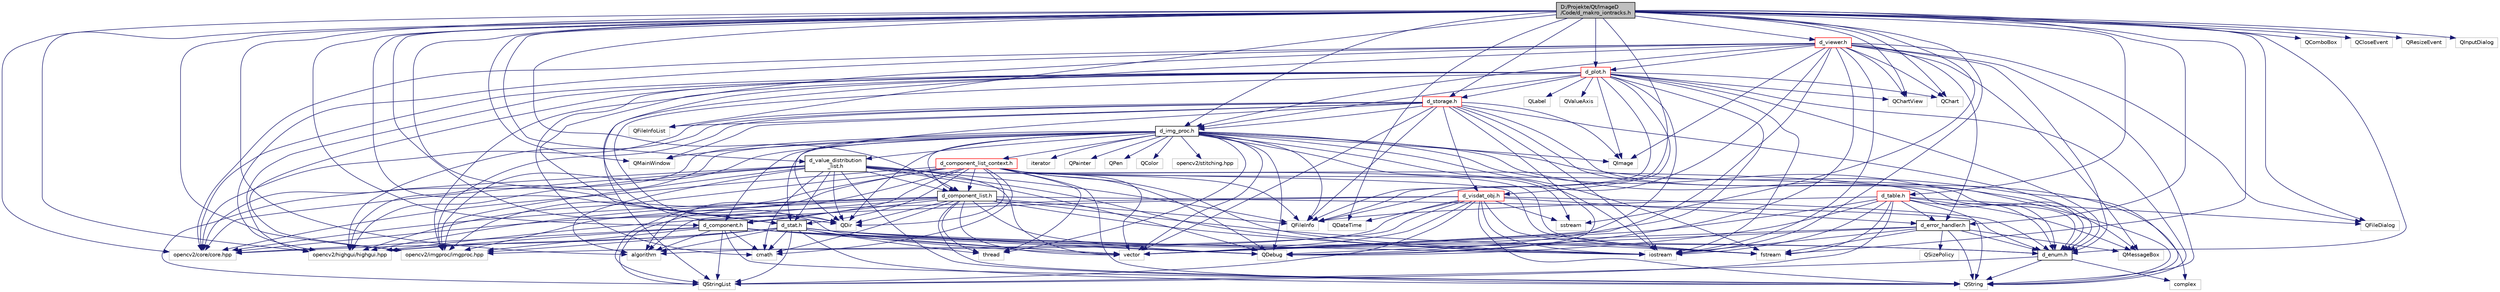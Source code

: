 digraph "D:/Projekte/Qt/ImageD/Code/d_makro_iontracks.h"
{
 // LATEX_PDF_SIZE
  edge [fontname="Helvetica",fontsize="10",labelfontname="Helvetica",labelfontsize="10"];
  node [fontname="Helvetica",fontsize="10",shape=record];
  Node1 [label="D:/Projekte/Qt/ImageD\l/Code/d_makro_iontracks.h",height=0.2,width=0.4,color="black", fillcolor="grey75", style="filled", fontcolor="black",tooltip=" "];
  Node1 -> Node2 [color="midnightblue",fontsize="10",style="solid",fontname="Helvetica"];
  Node2 [label="d_enum.h",height=0.2,width=0.4,color="black", fillcolor="white", style="filled",URL="$d__enum_8h.html",tooltip=" "];
  Node2 -> Node3 [color="midnightblue",fontsize="10",style="solid",fontname="Helvetica"];
  Node3 [label="QStringList",height=0.2,width=0.4,color="grey75", fillcolor="white", style="filled",tooltip=" "];
  Node2 -> Node4 [color="midnightblue",fontsize="10",style="solid",fontname="Helvetica"];
  Node4 [label="QString",height=0.2,width=0.4,color="grey75", fillcolor="white", style="filled",tooltip=" "];
  Node2 -> Node5 [color="midnightblue",fontsize="10",style="solid",fontname="Helvetica"];
  Node5 [label="complex",height=0.2,width=0.4,color="grey75", fillcolor="white", style="filled",tooltip=" "];
  Node1 -> Node6 [color="midnightblue",fontsize="10",style="solid",fontname="Helvetica"];
  Node6 [label="d_error_handler.h",height=0.2,width=0.4,color="black", fillcolor="white", style="filled",URL="$d__error__handler_8h.html",tooltip=" "];
  Node6 -> Node2 [color="midnightblue",fontsize="10",style="solid",fontname="Helvetica"];
  Node6 -> Node7 [color="midnightblue",fontsize="10",style="solid",fontname="Helvetica"];
  Node7 [label="iostream",height=0.2,width=0.4,color="grey75", fillcolor="white", style="filled",tooltip=" "];
  Node6 -> Node8 [color="midnightblue",fontsize="10",style="solid",fontname="Helvetica"];
  Node8 [label="vector",height=0.2,width=0.4,color="grey75", fillcolor="white", style="filled",tooltip=" "];
  Node6 -> Node9 [color="midnightblue",fontsize="10",style="solid",fontname="Helvetica"];
  Node9 [label="fstream",height=0.2,width=0.4,color="grey75", fillcolor="white", style="filled",tooltip=" "];
  Node6 -> Node4 [color="midnightblue",fontsize="10",style="solid",fontname="Helvetica"];
  Node6 -> Node10 [color="midnightblue",fontsize="10",style="solid",fontname="Helvetica"];
  Node10 [label="QDebug",height=0.2,width=0.4,color="grey75", fillcolor="white", style="filled",tooltip=" "];
  Node6 -> Node11 [color="midnightblue",fontsize="10",style="solid",fontname="Helvetica"];
  Node11 [label="QMessageBox",height=0.2,width=0.4,color="grey75", fillcolor="white", style="filled",tooltip=" "];
  Node6 -> Node12 [color="midnightblue",fontsize="10",style="solid",fontname="Helvetica"];
  Node12 [label="QSizePolicy",height=0.2,width=0.4,color="grey75", fillcolor="white", style="filled",tooltip=" "];
  Node1 -> Node13 [color="midnightblue",fontsize="10",style="solid",fontname="Helvetica"];
  Node13 [label="d_img_proc.h",height=0.2,width=0.4,color="black", fillcolor="white", style="filled",URL="$d__img__proc_8h.html",tooltip=" "];
  Node13 -> Node2 [color="midnightblue",fontsize="10",style="solid",fontname="Helvetica"];
  Node13 -> Node14 [color="midnightblue",fontsize="10",style="solid",fontname="Helvetica"];
  Node14 [label="d_stat.h",height=0.2,width=0.4,color="black", fillcolor="white", style="filled",URL="$d__stat_8h.html",tooltip=" "];
  Node14 -> Node2 [color="midnightblue",fontsize="10",style="solid",fontname="Helvetica"];
  Node14 -> Node7 [color="midnightblue",fontsize="10",style="solid",fontname="Helvetica"];
  Node14 -> Node8 [color="midnightblue",fontsize="10",style="solid",fontname="Helvetica"];
  Node14 -> Node15 [color="midnightblue",fontsize="10",style="solid",fontname="Helvetica"];
  Node15 [label="algorithm",height=0.2,width=0.4,color="grey75", fillcolor="white", style="filled",tooltip=" "];
  Node14 -> Node16 [color="midnightblue",fontsize="10",style="solid",fontname="Helvetica"];
  Node16 [label="cmath",height=0.2,width=0.4,color="grey75", fillcolor="white", style="filled",tooltip=" "];
  Node14 -> Node17 [color="midnightblue",fontsize="10",style="solid",fontname="Helvetica"];
  Node17 [label="thread",height=0.2,width=0.4,color="grey75", fillcolor="white", style="filled",tooltip=" "];
  Node14 -> Node4 [color="midnightblue",fontsize="10",style="solid",fontname="Helvetica"];
  Node14 -> Node10 [color="midnightblue",fontsize="10",style="solid",fontname="Helvetica"];
  Node14 -> Node3 [color="midnightblue",fontsize="10",style="solid",fontname="Helvetica"];
  Node14 -> Node18 [color="midnightblue",fontsize="10",style="solid",fontname="Helvetica"];
  Node18 [label="opencv2/core/core.hpp",height=0.2,width=0.4,color="grey75", fillcolor="white", style="filled",tooltip=" "];
  Node14 -> Node19 [color="midnightblue",fontsize="10",style="solid",fontname="Helvetica"];
  Node19 [label="opencv2/highgui/highgui.hpp",height=0.2,width=0.4,color="grey75", fillcolor="white", style="filled",tooltip=" "];
  Node14 -> Node20 [color="midnightblue",fontsize="10",style="solid",fontname="Helvetica"];
  Node20 [label="opencv2/imgproc/imgproc.hpp",height=0.2,width=0.4,color="grey75", fillcolor="white", style="filled",tooltip=" "];
  Node13 -> Node21 [color="midnightblue",fontsize="10",style="solid",fontname="Helvetica"];
  Node21 [label="d_component.h",height=0.2,width=0.4,color="black", fillcolor="white", style="filled",URL="$d__component_8h.html",tooltip=" "];
  Node21 -> Node2 [color="midnightblue",fontsize="10",style="solid",fontname="Helvetica"];
  Node21 -> Node7 [color="midnightblue",fontsize="10",style="solid",fontname="Helvetica"];
  Node21 -> Node8 [color="midnightblue",fontsize="10",style="solid",fontname="Helvetica"];
  Node21 -> Node15 [color="midnightblue",fontsize="10",style="solid",fontname="Helvetica"];
  Node21 -> Node16 [color="midnightblue",fontsize="10",style="solid",fontname="Helvetica"];
  Node21 -> Node4 [color="midnightblue",fontsize="10",style="solid",fontname="Helvetica"];
  Node21 -> Node10 [color="midnightblue",fontsize="10",style="solid",fontname="Helvetica"];
  Node21 -> Node3 [color="midnightblue",fontsize="10",style="solid",fontname="Helvetica"];
  Node21 -> Node18 [color="midnightblue",fontsize="10",style="solid",fontname="Helvetica"];
  Node21 -> Node19 [color="midnightblue",fontsize="10",style="solid",fontname="Helvetica"];
  Node21 -> Node20 [color="midnightblue",fontsize="10",style="solid",fontname="Helvetica"];
  Node13 -> Node22 [color="midnightblue",fontsize="10",style="solid",fontname="Helvetica"];
  Node22 [label="d_component_list.h",height=0.2,width=0.4,color="black", fillcolor="white", style="filled",URL="$d__component__list_8h.html",tooltip=" "];
  Node22 -> Node2 [color="midnightblue",fontsize="10",style="solid",fontname="Helvetica"];
  Node22 -> Node21 [color="midnightblue",fontsize="10",style="solid",fontname="Helvetica"];
  Node22 -> Node7 [color="midnightblue",fontsize="10",style="solid",fontname="Helvetica"];
  Node22 -> Node8 [color="midnightblue",fontsize="10",style="solid",fontname="Helvetica"];
  Node22 -> Node15 [color="midnightblue",fontsize="10",style="solid",fontname="Helvetica"];
  Node22 -> Node16 [color="midnightblue",fontsize="10",style="solid",fontname="Helvetica"];
  Node22 -> Node9 [color="midnightblue",fontsize="10",style="solid",fontname="Helvetica"];
  Node22 -> Node17 [color="midnightblue",fontsize="10",style="solid",fontname="Helvetica"];
  Node22 -> Node4 [color="midnightblue",fontsize="10",style="solid",fontname="Helvetica"];
  Node22 -> Node10 [color="midnightblue",fontsize="10",style="solid",fontname="Helvetica"];
  Node22 -> Node3 [color="midnightblue",fontsize="10",style="solid",fontname="Helvetica"];
  Node22 -> Node23 [color="midnightblue",fontsize="10",style="solid",fontname="Helvetica"];
  Node23 [label="QDir",height=0.2,width=0.4,color="grey75", fillcolor="white", style="filled",tooltip=" "];
  Node22 -> Node24 [color="midnightblue",fontsize="10",style="solid",fontname="Helvetica"];
  Node24 [label="QFileInfo",height=0.2,width=0.4,color="grey75", fillcolor="white", style="filled",tooltip=" "];
  Node22 -> Node18 [color="midnightblue",fontsize="10",style="solid",fontname="Helvetica"];
  Node22 -> Node19 [color="midnightblue",fontsize="10",style="solid",fontname="Helvetica"];
  Node22 -> Node20 [color="midnightblue",fontsize="10",style="solid",fontname="Helvetica"];
  Node13 -> Node25 [color="midnightblue",fontsize="10",style="solid",fontname="Helvetica"];
  Node25 [label="d_component_list_context.h",height=0.2,width=0.4,color="red", fillcolor="white", style="filled",URL="$d__component__list__context_8h.html",tooltip=" "];
  Node25 -> Node2 [color="midnightblue",fontsize="10",style="solid",fontname="Helvetica"];
  Node25 -> Node21 [color="midnightblue",fontsize="10",style="solid",fontname="Helvetica"];
  Node25 -> Node22 [color="midnightblue",fontsize="10",style="solid",fontname="Helvetica"];
  Node25 -> Node14 [color="midnightblue",fontsize="10",style="solid",fontname="Helvetica"];
  Node25 -> Node7 [color="midnightblue",fontsize="10",style="solid",fontname="Helvetica"];
  Node25 -> Node8 [color="midnightblue",fontsize="10",style="solid",fontname="Helvetica"];
  Node25 -> Node15 [color="midnightblue",fontsize="10",style="solid",fontname="Helvetica"];
  Node25 -> Node16 [color="midnightblue",fontsize="10",style="solid",fontname="Helvetica"];
  Node25 -> Node9 [color="midnightblue",fontsize="10",style="solid",fontname="Helvetica"];
  Node25 -> Node17 [color="midnightblue",fontsize="10",style="solid",fontname="Helvetica"];
  Node25 -> Node4 [color="midnightblue",fontsize="10",style="solid",fontname="Helvetica"];
  Node25 -> Node10 [color="midnightblue",fontsize="10",style="solid",fontname="Helvetica"];
  Node25 -> Node3 [color="midnightblue",fontsize="10",style="solid",fontname="Helvetica"];
  Node25 -> Node23 [color="midnightblue",fontsize="10",style="solid",fontname="Helvetica"];
  Node25 -> Node24 [color="midnightblue",fontsize="10",style="solid",fontname="Helvetica"];
  Node25 -> Node18 [color="midnightblue",fontsize="10",style="solid",fontname="Helvetica"];
  Node25 -> Node19 [color="midnightblue",fontsize="10",style="solid",fontname="Helvetica"];
  Node25 -> Node20 [color="midnightblue",fontsize="10",style="solid",fontname="Helvetica"];
  Node13 -> Node28 [color="midnightblue",fontsize="10",style="solid",fontname="Helvetica"];
  Node28 [label="d_value_distribution\l_list.h",height=0.2,width=0.4,color="black", fillcolor="white", style="filled",URL="$d__value__distribution__list_8h.html",tooltip=" "];
  Node28 -> Node2 [color="midnightblue",fontsize="10",style="solid",fontname="Helvetica"];
  Node28 -> Node22 [color="midnightblue",fontsize="10",style="solid",fontname="Helvetica"];
  Node28 -> Node14 [color="midnightblue",fontsize="10",style="solid",fontname="Helvetica"];
  Node28 -> Node7 [color="midnightblue",fontsize="10",style="solid",fontname="Helvetica"];
  Node28 -> Node8 [color="midnightblue",fontsize="10",style="solid",fontname="Helvetica"];
  Node28 -> Node15 [color="midnightblue",fontsize="10",style="solid",fontname="Helvetica"];
  Node28 -> Node16 [color="midnightblue",fontsize="10",style="solid",fontname="Helvetica"];
  Node28 -> Node9 [color="midnightblue",fontsize="10",style="solid",fontname="Helvetica"];
  Node28 -> Node4 [color="midnightblue",fontsize="10",style="solid",fontname="Helvetica"];
  Node28 -> Node10 [color="midnightblue",fontsize="10",style="solid",fontname="Helvetica"];
  Node28 -> Node3 [color="midnightblue",fontsize="10",style="solid",fontname="Helvetica"];
  Node28 -> Node23 [color="midnightblue",fontsize="10",style="solid",fontname="Helvetica"];
  Node28 -> Node24 [color="midnightblue",fontsize="10",style="solid",fontname="Helvetica"];
  Node28 -> Node18 [color="midnightblue",fontsize="10",style="solid",fontname="Helvetica"];
  Node28 -> Node19 [color="midnightblue",fontsize="10",style="solid",fontname="Helvetica"];
  Node28 -> Node20 [color="midnightblue",fontsize="10",style="solid",fontname="Helvetica"];
  Node13 -> Node7 [color="midnightblue",fontsize="10",style="solid",fontname="Helvetica"];
  Node13 -> Node8 [color="midnightblue",fontsize="10",style="solid",fontname="Helvetica"];
  Node13 -> Node9 [color="midnightblue",fontsize="10",style="solid",fontname="Helvetica"];
  Node13 -> Node29 [color="midnightblue",fontsize="10",style="solid",fontname="Helvetica"];
  Node29 [label="sstream",height=0.2,width=0.4,color="grey75", fillcolor="white", style="filled",tooltip=" "];
  Node13 -> Node30 [color="midnightblue",fontsize="10",style="solid",fontname="Helvetica"];
  Node30 [label="iterator",height=0.2,width=0.4,color="grey75", fillcolor="white", style="filled",tooltip=" "];
  Node13 -> Node17 [color="midnightblue",fontsize="10",style="solid",fontname="Helvetica"];
  Node13 -> Node5 [color="midnightblue",fontsize="10",style="solid",fontname="Helvetica"];
  Node13 -> Node31 [color="midnightblue",fontsize="10",style="solid",fontname="Helvetica"];
  Node31 [label="QMainWindow",height=0.2,width=0.4,color="grey75", fillcolor="white", style="filled",tooltip=" "];
  Node13 -> Node32 [color="midnightblue",fontsize="10",style="solid",fontname="Helvetica"];
  Node32 [label="QImage",height=0.2,width=0.4,color="grey75", fillcolor="white", style="filled",tooltip=" "];
  Node13 -> Node33 [color="midnightblue",fontsize="10",style="solid",fontname="Helvetica"];
  Node33 [label="QPainter",height=0.2,width=0.4,color="grey75", fillcolor="white", style="filled",tooltip=" "];
  Node13 -> Node34 [color="midnightblue",fontsize="10",style="solid",fontname="Helvetica"];
  Node34 [label="QPen",height=0.2,width=0.4,color="grey75", fillcolor="white", style="filled",tooltip=" "];
  Node13 -> Node35 [color="midnightblue",fontsize="10",style="solid",fontname="Helvetica"];
  Node35 [label="QColor",height=0.2,width=0.4,color="grey75", fillcolor="white", style="filled",tooltip=" "];
  Node13 -> Node24 [color="midnightblue",fontsize="10",style="solid",fontname="Helvetica"];
  Node13 -> Node23 [color="midnightblue",fontsize="10",style="solid",fontname="Helvetica"];
  Node13 -> Node4 [color="midnightblue",fontsize="10",style="solid",fontname="Helvetica"];
  Node13 -> Node10 [color="midnightblue",fontsize="10",style="solid",fontname="Helvetica"];
  Node13 -> Node18 [color="midnightblue",fontsize="10",style="solid",fontname="Helvetica"];
  Node13 -> Node19 [color="midnightblue",fontsize="10",style="solid",fontname="Helvetica"];
  Node13 -> Node20 [color="midnightblue",fontsize="10",style="solid",fontname="Helvetica"];
  Node13 -> Node36 [color="midnightblue",fontsize="10",style="solid",fontname="Helvetica"];
  Node36 [label="opencv2/stitching.hpp",height=0.2,width=0.4,color="grey75", fillcolor="white", style="filled",tooltip=" "];
  Node1 -> Node37 [color="midnightblue",fontsize="10",style="solid",fontname="Helvetica"];
  Node37 [label="d_plot.h",height=0.2,width=0.4,color="red", fillcolor="white", style="filled",URL="$d__plot_8h.html",tooltip=" "];
  Node37 -> Node2 [color="midnightblue",fontsize="10",style="solid",fontname="Helvetica"];
  Node37 -> Node13 [color="midnightblue",fontsize="10",style="solid",fontname="Helvetica"];
  Node37 -> Node38 [color="midnightblue",fontsize="10",style="solid",fontname="Helvetica"];
  Node38 [label="d_storage.h",height=0.2,width=0.4,color="red", fillcolor="white", style="filled",URL="$d__storage_8h.html",tooltip=" "];
  Node38 -> Node2 [color="midnightblue",fontsize="10",style="solid",fontname="Helvetica"];
  Node38 -> Node13 [color="midnightblue",fontsize="10",style="solid",fontname="Helvetica"];
  Node38 -> Node39 [color="midnightblue",fontsize="10",style="solid",fontname="Helvetica"];
  Node39 [label="d_visdat_obj.h",height=0.2,width=0.4,color="red", fillcolor="white", style="filled",URL="$d__visdat__obj_8h.html",tooltip=" "];
  Node39 -> Node2 [color="midnightblue",fontsize="10",style="solid",fontname="Helvetica"];
  Node39 -> Node6 [color="midnightblue",fontsize="10",style="solid",fontname="Helvetica"];
  Node39 -> Node41 [color="midnightblue",fontsize="10",style="solid",fontname="Helvetica"];
  Node41 [label="QDateTime",height=0.2,width=0.4,color="grey75", fillcolor="white", style="filled",tooltip=" "];
  Node39 -> Node4 [color="midnightblue",fontsize="10",style="solid",fontname="Helvetica"];
  Node39 -> Node3 [color="midnightblue",fontsize="10",style="solid",fontname="Helvetica"];
  Node39 -> Node7 [color="midnightblue",fontsize="10",style="solid",fontname="Helvetica"];
  Node39 -> Node29 [color="midnightblue",fontsize="10",style="solid",fontname="Helvetica"];
  Node39 -> Node9 [color="midnightblue",fontsize="10",style="solid",fontname="Helvetica"];
  Node39 -> Node8 [color="midnightblue",fontsize="10",style="solid",fontname="Helvetica"];
  Node39 -> Node15 [color="midnightblue",fontsize="10",style="solid",fontname="Helvetica"];
  Node39 -> Node18 [color="midnightblue",fontsize="10",style="solid",fontname="Helvetica"];
  Node39 -> Node19 [color="midnightblue",fontsize="10",style="solid",fontname="Helvetica"];
  Node39 -> Node20 [color="midnightblue",fontsize="10",style="solid",fontname="Helvetica"];
  Node38 -> Node7 [color="midnightblue",fontsize="10",style="solid",fontname="Helvetica"];
  Node38 -> Node8 [color="midnightblue",fontsize="10",style="solid",fontname="Helvetica"];
  Node38 -> Node31 [color="midnightblue",fontsize="10",style="solid",fontname="Helvetica"];
  Node38 -> Node32 [color="midnightblue",fontsize="10",style="solid",fontname="Helvetica"];
  Node38 -> Node24 [color="midnightblue",fontsize="10",style="solid",fontname="Helvetica"];
  Node38 -> Node55 [color="midnightblue",fontsize="10",style="solid",fontname="Helvetica"];
  Node55 [label="QFileInfoList",height=0.2,width=0.4,color="grey75", fillcolor="white", style="filled",tooltip=" "];
  Node38 -> Node23 [color="midnightblue",fontsize="10",style="solid",fontname="Helvetica"];
  Node38 -> Node4 [color="midnightblue",fontsize="10",style="solid",fontname="Helvetica"];
  Node38 -> Node10 [color="midnightblue",fontsize="10",style="solid",fontname="Helvetica"];
  Node38 -> Node11 [color="midnightblue",fontsize="10",style="solid",fontname="Helvetica"];
  Node38 -> Node18 [color="midnightblue",fontsize="10",style="solid",fontname="Helvetica"];
  Node38 -> Node19 [color="midnightblue",fontsize="10",style="solid",fontname="Helvetica"];
  Node38 -> Node20 [color="midnightblue",fontsize="10",style="solid",fontname="Helvetica"];
  Node37 -> Node14 [color="midnightblue",fontsize="10",style="solid",fontname="Helvetica"];
  Node37 -> Node39 [color="midnightblue",fontsize="10",style="solid",fontname="Helvetica"];
  Node37 -> Node7 [color="midnightblue",fontsize="10",style="solid",fontname="Helvetica"];
  Node37 -> Node8 [color="midnightblue",fontsize="10",style="solid",fontname="Helvetica"];
  Node37 -> Node16 [color="midnightblue",fontsize="10",style="solid",fontname="Helvetica"];
  Node37 -> Node32 [color="midnightblue",fontsize="10",style="solid",fontname="Helvetica"];
  Node37 -> Node24 [color="midnightblue",fontsize="10",style="solid",fontname="Helvetica"];
  Node37 -> Node23 [color="midnightblue",fontsize="10",style="solid",fontname="Helvetica"];
  Node37 -> Node4 [color="midnightblue",fontsize="10",style="solid",fontname="Helvetica"];
  Node37 -> Node10 [color="midnightblue",fontsize="10",style="solid",fontname="Helvetica"];
  Node37 -> Node3 [color="midnightblue",fontsize="10",style="solid",fontname="Helvetica"];
  Node37 -> Node58 [color="midnightblue",fontsize="10",style="solid",fontname="Helvetica"];
  Node58 [label="QLabel",height=0.2,width=0.4,color="grey75", fillcolor="white", style="filled",tooltip=" "];
  Node37 -> Node59 [color="midnightblue",fontsize="10",style="solid",fontname="Helvetica"];
  Node59 [label="QChartView",height=0.2,width=0.4,color="grey75", fillcolor="white", style="filled",tooltip=" "];
  Node37 -> Node60 [color="midnightblue",fontsize="10",style="solid",fontname="Helvetica"];
  Node60 [label="QChart",height=0.2,width=0.4,color="grey75", fillcolor="white", style="filled",tooltip=" "];
  Node37 -> Node61 [color="midnightblue",fontsize="10",style="solid",fontname="Helvetica"];
  Node61 [label="QValueAxis",height=0.2,width=0.4,color="grey75", fillcolor="white", style="filled",tooltip=" "];
  Node37 -> Node18 [color="midnightblue",fontsize="10",style="solid",fontname="Helvetica"];
  Node37 -> Node19 [color="midnightblue",fontsize="10",style="solid",fontname="Helvetica"];
  Node37 -> Node20 [color="midnightblue",fontsize="10",style="solid",fontname="Helvetica"];
  Node1 -> Node14 [color="midnightblue",fontsize="10",style="solid",fontname="Helvetica"];
  Node1 -> Node72 [color="midnightblue",fontsize="10",style="solid",fontname="Helvetica"];
  Node72 [label="d_viewer.h",height=0.2,width=0.4,color="red", fillcolor="white", style="filled",URL="$d__viewer_8h.html",tooltip=" "];
  Node72 -> Node2 [color="midnightblue",fontsize="10",style="solid",fontname="Helvetica"];
  Node72 -> Node13 [color="midnightblue",fontsize="10",style="solid",fontname="Helvetica"];
  Node72 -> Node6 [color="midnightblue",fontsize="10",style="solid",fontname="Helvetica"];
  Node72 -> Node37 [color="midnightblue",fontsize="10",style="solid",fontname="Helvetica"];
  Node72 -> Node7 [color="midnightblue",fontsize="10",style="solid",fontname="Helvetica"];
  Node72 -> Node8 [color="midnightblue",fontsize="10",style="solid",fontname="Helvetica"];
  Node72 -> Node32 [color="midnightblue",fontsize="10",style="solid",fontname="Helvetica"];
  Node72 -> Node4 [color="midnightblue",fontsize="10",style="solid",fontname="Helvetica"];
  Node72 -> Node10 [color="midnightblue",fontsize="10",style="solid",fontname="Helvetica"];
  Node72 -> Node11 [color="midnightblue",fontsize="10",style="solid",fontname="Helvetica"];
  Node72 -> Node81 [color="midnightblue",fontsize="10",style="solid",fontname="Helvetica"];
  Node81 [label="QFileDialog",height=0.2,width=0.4,color="grey75", fillcolor="white", style="filled",tooltip=" "];
  Node72 -> Node24 [color="midnightblue",fontsize="10",style="solid",fontname="Helvetica"];
  Node72 -> Node23 [color="midnightblue",fontsize="10",style="solid",fontname="Helvetica"];
  Node72 -> Node59 [color="midnightblue",fontsize="10",style="solid",fontname="Helvetica"];
  Node72 -> Node60 [color="midnightblue",fontsize="10",style="solid",fontname="Helvetica"];
  Node72 -> Node18 [color="midnightblue",fontsize="10",style="solid",fontname="Helvetica"];
  Node72 -> Node19 [color="midnightblue",fontsize="10",style="solid",fontname="Helvetica"];
  Node72 -> Node20 [color="midnightblue",fontsize="10",style="solid",fontname="Helvetica"];
  Node1 -> Node38 [color="midnightblue",fontsize="10",style="solid",fontname="Helvetica"];
  Node1 -> Node21 [color="midnightblue",fontsize="10",style="solid",fontname="Helvetica"];
  Node1 -> Node22 [color="midnightblue",fontsize="10",style="solid",fontname="Helvetica"];
  Node1 -> Node28 [color="midnightblue",fontsize="10",style="solid",fontname="Helvetica"];
  Node1 -> Node84 [color="midnightblue",fontsize="10",style="solid",fontname="Helvetica"];
  Node84 [label="d_table.h",height=0.2,width=0.4,color="red", fillcolor="white", style="filled",URL="$d__table_8h.html",tooltip=" "];
  Node84 -> Node2 [color="midnightblue",fontsize="10",style="solid",fontname="Helvetica"];
  Node84 -> Node6 [color="midnightblue",fontsize="10",style="solid",fontname="Helvetica"];
  Node84 -> Node7 [color="midnightblue",fontsize="10",style="solid",fontname="Helvetica"];
  Node84 -> Node8 [color="midnightblue",fontsize="10",style="solid",fontname="Helvetica"];
  Node84 -> Node9 [color="midnightblue",fontsize="10",style="solid",fontname="Helvetica"];
  Node84 -> Node4 [color="midnightblue",fontsize="10",style="solid",fontname="Helvetica"];
  Node84 -> Node3 [color="midnightblue",fontsize="10",style="solid",fontname="Helvetica"];
  Node84 -> Node10 [color="midnightblue",fontsize="10",style="solid",fontname="Helvetica"];
  Node84 -> Node11 [color="midnightblue",fontsize="10",style="solid",fontname="Helvetica"];
  Node84 -> Node24 [color="midnightblue",fontsize="10",style="solid",fontname="Helvetica"];
  Node84 -> Node81 [color="midnightblue",fontsize="10",style="solid",fontname="Helvetica"];
  Node1 -> Node31 [color="midnightblue",fontsize="10",style="solid",fontname="Helvetica"];
  Node1 -> Node81 [color="midnightblue",fontsize="10",style="solid",fontname="Helvetica"];
  Node1 -> Node24 [color="midnightblue",fontsize="10",style="solid",fontname="Helvetica"];
  Node1 -> Node55 [color="midnightblue",fontsize="10",style="solid",fontname="Helvetica"];
  Node1 -> Node23 [color="midnightblue",fontsize="10",style="solid",fontname="Helvetica"];
  Node1 -> Node41 [color="midnightblue",fontsize="10",style="solid",fontname="Helvetica"];
  Node1 -> Node88 [color="midnightblue",fontsize="10",style="solid",fontname="Helvetica"];
  Node88 [label="QComboBox",height=0.2,width=0.4,color="grey75", fillcolor="white", style="filled",tooltip=" "];
  Node1 -> Node89 [color="midnightblue",fontsize="10",style="solid",fontname="Helvetica"];
  Node89 [label="QCloseEvent",height=0.2,width=0.4,color="grey75", fillcolor="white", style="filled",tooltip=" "];
  Node1 -> Node90 [color="midnightblue",fontsize="10",style="solid",fontname="Helvetica"];
  Node90 [label="QResizeEvent",height=0.2,width=0.4,color="grey75", fillcolor="white", style="filled",tooltip=" "];
  Node1 -> Node91 [color="midnightblue",fontsize="10",style="solid",fontname="Helvetica"];
  Node91 [label="QInputDialog",height=0.2,width=0.4,color="grey75", fillcolor="white", style="filled",tooltip=" "];
  Node1 -> Node59 [color="midnightblue",fontsize="10",style="solid",fontname="Helvetica"];
  Node1 -> Node60 [color="midnightblue",fontsize="10",style="solid",fontname="Helvetica"];
  Node1 -> Node7 [color="midnightblue",fontsize="10",style="solid",fontname="Helvetica"];
  Node1 -> Node29 [color="midnightblue",fontsize="10",style="solid",fontname="Helvetica"];
  Node1 -> Node9 [color="midnightblue",fontsize="10",style="solid",fontname="Helvetica"];
  Node1 -> Node8 [color="midnightblue",fontsize="10",style="solid",fontname="Helvetica"];
  Node1 -> Node15 [color="midnightblue",fontsize="10",style="solid",fontname="Helvetica"];
  Node1 -> Node18 [color="midnightblue",fontsize="10",style="solid",fontname="Helvetica"];
  Node1 -> Node19 [color="midnightblue",fontsize="10",style="solid",fontname="Helvetica"];
  Node1 -> Node20 [color="midnightblue",fontsize="10",style="solid",fontname="Helvetica"];
}
